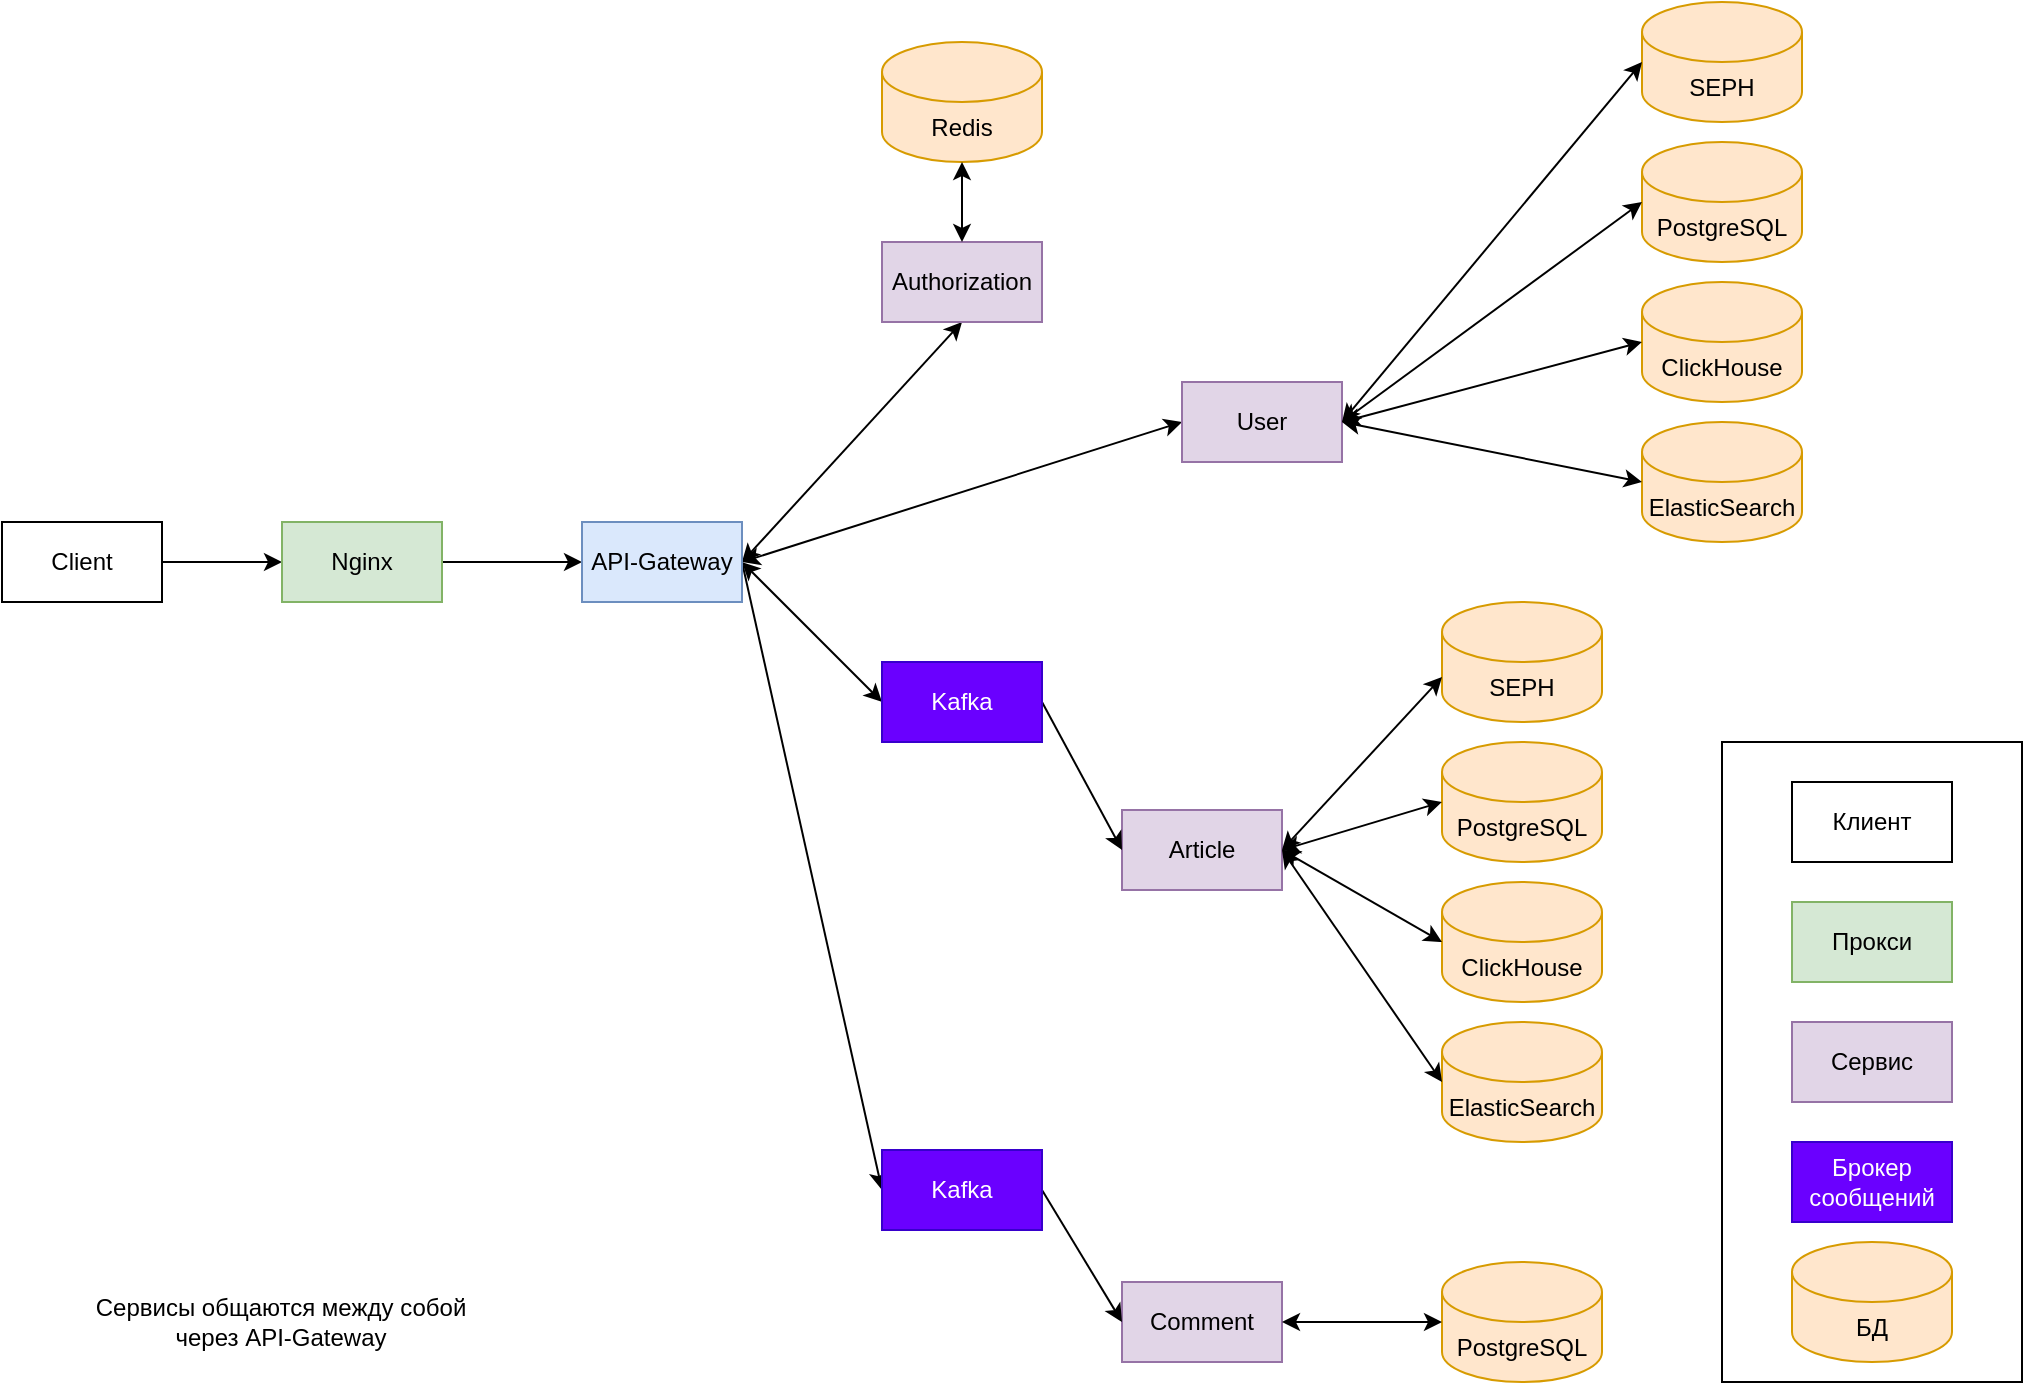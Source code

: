 <mxfile version="24.2.7" type="device">
  <diagram name="Страница — 1" id="rqmOK1oUs_pi4lcDRMpR">
    <mxGraphModel dx="1178" dy="2509" grid="1" gridSize="10" guides="1" tooltips="1" connect="1" arrows="1" fold="1" page="1" pageScale="1" pageWidth="827" pageHeight="1169" math="0" shadow="0">
      <root>
        <mxCell id="0" />
        <mxCell id="1" parent="0" />
        <mxCell id="XhIX_q-l0Xh5XN9vXRnJ-45" value="" style="rounded=0;whiteSpace=wrap;html=1;fillColor=none;" vertex="1" parent="1">
          <mxGeometry x="1030" y="340" width="150" height="320" as="geometry" />
        </mxCell>
        <mxCell id="XhIX_q-l0Xh5XN9vXRnJ-8" style="edgeStyle=orthogonalEdgeStyle;rounded=0;orthogonalLoop=1;jettySize=auto;html=1;exitX=1;exitY=0.5;exitDx=0;exitDy=0;entryX=0;entryY=0.5;entryDx=0;entryDy=0;" edge="1" parent="1" source="XhIX_q-l0Xh5XN9vXRnJ-1" target="XhIX_q-l0Xh5XN9vXRnJ-2">
          <mxGeometry relative="1" as="geometry" />
        </mxCell>
        <mxCell id="XhIX_q-l0Xh5XN9vXRnJ-1" value="Client" style="rounded=0;whiteSpace=wrap;html=1;" vertex="1" parent="1">
          <mxGeometry x="170" y="230" width="80" height="40" as="geometry" />
        </mxCell>
        <mxCell id="XhIX_q-l0Xh5XN9vXRnJ-9" style="edgeStyle=orthogonalEdgeStyle;rounded=0;orthogonalLoop=1;jettySize=auto;html=1;exitX=1;exitY=0.5;exitDx=0;exitDy=0;" edge="1" parent="1" source="XhIX_q-l0Xh5XN9vXRnJ-2" target="XhIX_q-l0Xh5XN9vXRnJ-3">
          <mxGeometry relative="1" as="geometry" />
        </mxCell>
        <mxCell id="XhIX_q-l0Xh5XN9vXRnJ-2" value="Nginx" style="rounded=0;whiteSpace=wrap;html=1;fillColor=#d5e8d4;strokeColor=#82b366;" vertex="1" parent="1">
          <mxGeometry x="310" y="230" width="80" height="40" as="geometry" />
        </mxCell>
        <mxCell id="XhIX_q-l0Xh5XN9vXRnJ-10" style="rounded=0;orthogonalLoop=1;jettySize=auto;html=1;exitX=1;exitY=0.5;exitDx=0;exitDy=0;entryX=0.5;entryY=1;entryDx=0;entryDy=0;startArrow=classic;startFill=1;" edge="1" parent="1" source="XhIX_q-l0Xh5XN9vXRnJ-3" target="XhIX_q-l0Xh5XN9vXRnJ-4">
          <mxGeometry relative="1" as="geometry" />
        </mxCell>
        <mxCell id="XhIX_q-l0Xh5XN9vXRnJ-13" style="rounded=0;orthogonalLoop=1;jettySize=auto;html=1;exitX=1;exitY=0.5;exitDx=0;exitDy=0;entryX=0;entryY=0.5;entryDx=0;entryDy=0;startArrow=classic;startFill=1;" edge="1" parent="1" source="XhIX_q-l0Xh5XN9vXRnJ-3" target="XhIX_q-l0Xh5XN9vXRnJ-12">
          <mxGeometry relative="1" as="geometry" />
        </mxCell>
        <mxCell id="XhIX_q-l0Xh5XN9vXRnJ-22" style="rounded=0;orthogonalLoop=1;jettySize=auto;html=1;exitX=1;exitY=0.5;exitDx=0;exitDy=0;entryX=0;entryY=0.5;entryDx=0;entryDy=0;startArrow=classic;startFill=1;" edge="1" parent="1" source="XhIX_q-l0Xh5XN9vXRnJ-3" target="XhIX_q-l0Xh5XN9vXRnJ-20">
          <mxGeometry relative="1" as="geometry" />
        </mxCell>
        <mxCell id="XhIX_q-l0Xh5XN9vXRnJ-30" style="rounded=0;orthogonalLoop=1;jettySize=auto;html=1;exitX=1;exitY=0.5;exitDx=0;exitDy=0;entryX=0;entryY=0.5;entryDx=0;entryDy=0;" edge="1" parent="1" source="XhIX_q-l0Xh5XN9vXRnJ-3" target="XhIX_q-l0Xh5XN9vXRnJ-21">
          <mxGeometry relative="1" as="geometry" />
        </mxCell>
        <mxCell id="XhIX_q-l0Xh5XN9vXRnJ-3" value="API-Gateway" style="rounded=0;whiteSpace=wrap;html=1;fillColor=#dae8fc;strokeColor=#6c8ebf;" vertex="1" parent="1">
          <mxGeometry x="460" y="230" width="80" height="40" as="geometry" />
        </mxCell>
        <mxCell id="XhIX_q-l0Xh5XN9vXRnJ-4" value="Authorization" style="rounded=0;whiteSpace=wrap;html=1;fillColor=#e1d5e7;strokeColor=#9673a6;" vertex="1" parent="1">
          <mxGeometry x="610" y="90" width="80" height="40" as="geometry" />
        </mxCell>
        <mxCell id="XhIX_q-l0Xh5XN9vXRnJ-5" value="Article" style="rounded=0;whiteSpace=wrap;html=1;fillColor=#e1d5e7;strokeColor=#9673a6;" vertex="1" parent="1">
          <mxGeometry x="730" y="374" width="80" height="40" as="geometry" />
        </mxCell>
        <mxCell id="XhIX_q-l0Xh5XN9vXRnJ-6" value="Comment" style="rounded=0;whiteSpace=wrap;html=1;fillColor=#e1d5e7;strokeColor=#9673a6;" vertex="1" parent="1">
          <mxGeometry x="730" y="610" width="80" height="40" as="geometry" />
        </mxCell>
        <mxCell id="XhIX_q-l0Xh5XN9vXRnJ-7" value="Redis" style="shape=cylinder3;whiteSpace=wrap;html=1;boundedLbl=1;backgroundOutline=1;size=15;fillColor=#ffe6cc;strokeColor=#d79b00;" vertex="1" parent="1">
          <mxGeometry x="610" y="-10" width="80" height="60" as="geometry" />
        </mxCell>
        <mxCell id="XhIX_q-l0Xh5XN9vXRnJ-11" style="edgeStyle=orthogonalEdgeStyle;rounded=0;orthogonalLoop=1;jettySize=auto;html=1;exitX=0.5;exitY=0;exitDx=0;exitDy=0;entryX=0.5;entryY=1;entryDx=0;entryDy=0;entryPerimeter=0;startArrow=classic;startFill=1;" edge="1" parent="1" source="XhIX_q-l0Xh5XN9vXRnJ-4" target="XhIX_q-l0Xh5XN9vXRnJ-7">
          <mxGeometry relative="1" as="geometry" />
        </mxCell>
        <mxCell id="XhIX_q-l0Xh5XN9vXRnJ-12" value="User" style="rounded=0;whiteSpace=wrap;html=1;fillColor=#e1d5e7;strokeColor=#9673a6;" vertex="1" parent="1">
          <mxGeometry x="760" y="160" width="80" height="40" as="geometry" />
        </mxCell>
        <mxCell id="XhIX_q-l0Xh5XN9vXRnJ-14" value="PostgreSQL" style="shape=cylinder3;whiteSpace=wrap;html=1;boundedLbl=1;backgroundOutline=1;size=15;fillColor=#ffe6cc;strokeColor=#d79b00;" vertex="1" parent="1">
          <mxGeometry x="990" y="40" width="80" height="60" as="geometry" />
        </mxCell>
        <mxCell id="XhIX_q-l0Xh5XN9vXRnJ-15" value="ClickHouse" style="shape=cylinder3;whiteSpace=wrap;html=1;boundedLbl=1;backgroundOutline=1;size=15;fillColor=#ffe6cc;strokeColor=#d79b00;" vertex="1" parent="1">
          <mxGeometry x="990" y="110" width="80" height="60" as="geometry" />
        </mxCell>
        <mxCell id="XhIX_q-l0Xh5XN9vXRnJ-16" value="ElasticSearch" style="shape=cylinder3;whiteSpace=wrap;html=1;boundedLbl=1;backgroundOutline=1;size=15;fillColor=#ffe6cc;strokeColor=#d79b00;" vertex="1" parent="1">
          <mxGeometry x="990" y="180" width="80" height="60" as="geometry" />
        </mxCell>
        <mxCell id="XhIX_q-l0Xh5XN9vXRnJ-17" style="rounded=0;orthogonalLoop=1;jettySize=auto;html=1;exitX=1;exitY=0.5;exitDx=0;exitDy=0;entryX=0;entryY=0.5;entryDx=0;entryDy=0;entryPerimeter=0;startArrow=classic;startFill=1;" edge="1" parent="1" source="XhIX_q-l0Xh5XN9vXRnJ-12" target="XhIX_q-l0Xh5XN9vXRnJ-14">
          <mxGeometry relative="1" as="geometry" />
        </mxCell>
        <mxCell id="XhIX_q-l0Xh5XN9vXRnJ-18" style="rounded=0;orthogonalLoop=1;jettySize=auto;html=1;exitX=1;exitY=0.5;exitDx=0;exitDy=0;entryX=0;entryY=0.5;entryDx=0;entryDy=0;entryPerimeter=0;startArrow=classic;startFill=1;" edge="1" parent="1" source="XhIX_q-l0Xh5XN9vXRnJ-12" target="XhIX_q-l0Xh5XN9vXRnJ-15">
          <mxGeometry relative="1" as="geometry" />
        </mxCell>
        <mxCell id="XhIX_q-l0Xh5XN9vXRnJ-19" style="rounded=0;orthogonalLoop=1;jettySize=auto;html=1;exitX=1;exitY=0.5;exitDx=0;exitDy=0;entryX=0;entryY=0.5;entryDx=0;entryDy=0;entryPerimeter=0;startArrow=classic;startFill=1;" edge="1" parent="1" source="XhIX_q-l0Xh5XN9vXRnJ-12" target="XhIX_q-l0Xh5XN9vXRnJ-16">
          <mxGeometry relative="1" as="geometry" />
        </mxCell>
        <mxCell id="XhIX_q-l0Xh5XN9vXRnJ-23" style="rounded=0;orthogonalLoop=1;jettySize=auto;html=1;exitX=1;exitY=0.5;exitDx=0;exitDy=0;entryX=0;entryY=0.5;entryDx=0;entryDy=0;" edge="1" parent="1" source="XhIX_q-l0Xh5XN9vXRnJ-20" target="XhIX_q-l0Xh5XN9vXRnJ-5">
          <mxGeometry relative="1" as="geometry" />
        </mxCell>
        <mxCell id="XhIX_q-l0Xh5XN9vXRnJ-20" value="Kafka" style="rounded=0;whiteSpace=wrap;html=1;fillColor=#6a00ff;strokeColor=#3700CC;fontColor=#ffffff;" vertex="1" parent="1">
          <mxGeometry x="610" y="300" width="80" height="40" as="geometry" />
        </mxCell>
        <mxCell id="XhIX_q-l0Xh5XN9vXRnJ-31" style="rounded=0;orthogonalLoop=1;jettySize=auto;html=1;exitX=1;exitY=0.5;exitDx=0;exitDy=0;entryX=0;entryY=0.5;entryDx=0;entryDy=0;" edge="1" parent="1" source="XhIX_q-l0Xh5XN9vXRnJ-21" target="XhIX_q-l0Xh5XN9vXRnJ-6">
          <mxGeometry relative="1" as="geometry" />
        </mxCell>
        <mxCell id="XhIX_q-l0Xh5XN9vXRnJ-21" value="Kafka" style="rounded=0;whiteSpace=wrap;html=1;fillColor=#6a00ff;strokeColor=#3700CC;fontColor=#ffffff;" vertex="1" parent="1">
          <mxGeometry x="610" y="544" width="80" height="40" as="geometry" />
        </mxCell>
        <mxCell id="XhIX_q-l0Xh5XN9vXRnJ-24" value="PostgreSQL" style="shape=cylinder3;whiteSpace=wrap;html=1;boundedLbl=1;backgroundOutline=1;size=15;fillColor=#ffe6cc;strokeColor=#d79b00;" vertex="1" parent="1">
          <mxGeometry x="890" y="340" width="80" height="60" as="geometry" />
        </mxCell>
        <mxCell id="XhIX_q-l0Xh5XN9vXRnJ-25" value="ClickHouse" style="shape=cylinder3;whiteSpace=wrap;html=1;boundedLbl=1;backgroundOutline=1;size=15;fillColor=#ffe6cc;strokeColor=#d79b00;" vertex="1" parent="1">
          <mxGeometry x="890" y="410" width="80" height="60" as="geometry" />
        </mxCell>
        <mxCell id="XhIX_q-l0Xh5XN9vXRnJ-26" value="ElasticSearch" style="shape=cylinder3;whiteSpace=wrap;html=1;boundedLbl=1;backgroundOutline=1;size=15;fillColor=#ffe6cc;strokeColor=#d79b00;" vertex="1" parent="1">
          <mxGeometry x="890" y="480" width="80" height="60" as="geometry" />
        </mxCell>
        <mxCell id="XhIX_q-l0Xh5XN9vXRnJ-32" value="PostgreSQL" style="shape=cylinder3;whiteSpace=wrap;html=1;boundedLbl=1;backgroundOutline=1;size=15;fillColor=#ffe6cc;strokeColor=#d79b00;" vertex="1" parent="1">
          <mxGeometry x="890" y="600" width="80" height="60" as="geometry" />
        </mxCell>
        <mxCell id="XhIX_q-l0Xh5XN9vXRnJ-33" style="rounded=0;orthogonalLoop=1;jettySize=auto;html=1;exitX=1;exitY=0.5;exitDx=0;exitDy=0;entryX=0;entryY=0.5;entryDx=0;entryDy=0;entryPerimeter=0;startArrow=classic;startFill=1;" edge="1" parent="1" source="XhIX_q-l0Xh5XN9vXRnJ-6" target="XhIX_q-l0Xh5XN9vXRnJ-32">
          <mxGeometry relative="1" as="geometry" />
        </mxCell>
        <mxCell id="XhIX_q-l0Xh5XN9vXRnJ-34" value="SEPH" style="shape=cylinder3;whiteSpace=wrap;html=1;boundedLbl=1;backgroundOutline=1;size=15;fillColor=#ffe6cc;strokeColor=#d79b00;" vertex="1" parent="1">
          <mxGeometry x="990" y="-30" width="80" height="60" as="geometry" />
        </mxCell>
        <mxCell id="XhIX_q-l0Xh5XN9vXRnJ-35" style="rounded=0;orthogonalLoop=1;jettySize=auto;html=1;exitX=1;exitY=0.5;exitDx=0;exitDy=0;entryX=0;entryY=0.5;entryDx=0;entryDy=0;entryPerimeter=0;startArrow=classic;startFill=1;" edge="1" parent="1" source="XhIX_q-l0Xh5XN9vXRnJ-12" target="XhIX_q-l0Xh5XN9vXRnJ-34">
          <mxGeometry relative="1" as="geometry" />
        </mxCell>
        <mxCell id="XhIX_q-l0Xh5XN9vXRnJ-36" value="SEPH" style="shape=cylinder3;whiteSpace=wrap;html=1;boundedLbl=1;backgroundOutline=1;size=15;fillColor=#ffe6cc;strokeColor=#d79b00;" vertex="1" parent="1">
          <mxGeometry x="890" y="270" width="80" height="60" as="geometry" />
        </mxCell>
        <mxCell id="XhIX_q-l0Xh5XN9vXRnJ-37" style="edgeStyle=orthogonalEdgeStyle;rounded=0;orthogonalLoop=1;jettySize=auto;html=1;exitX=0.5;exitY=1;exitDx=0;exitDy=0;" edge="1" parent="1" source="XhIX_q-l0Xh5XN9vXRnJ-5" target="XhIX_q-l0Xh5XN9vXRnJ-5">
          <mxGeometry relative="1" as="geometry" />
        </mxCell>
        <mxCell id="XhIX_q-l0Xh5XN9vXRnJ-38" style="rounded=0;orthogonalLoop=1;jettySize=auto;html=1;exitX=1;exitY=0.5;exitDx=0;exitDy=0;entryX=0;entryY=0;entryDx=0;entryDy=37.5;entryPerimeter=0;startArrow=classic;startFill=1;" edge="1" parent="1" source="XhIX_q-l0Xh5XN9vXRnJ-5" target="XhIX_q-l0Xh5XN9vXRnJ-36">
          <mxGeometry relative="1" as="geometry" />
        </mxCell>
        <mxCell id="XhIX_q-l0Xh5XN9vXRnJ-39" style="rounded=0;orthogonalLoop=1;jettySize=auto;html=1;exitX=1;exitY=0.5;exitDx=0;exitDy=0;entryX=0;entryY=0.5;entryDx=0;entryDy=0;entryPerimeter=0;startArrow=classic;startFill=1;" edge="1" parent="1" source="XhIX_q-l0Xh5XN9vXRnJ-5" target="XhIX_q-l0Xh5XN9vXRnJ-24">
          <mxGeometry relative="1" as="geometry" />
        </mxCell>
        <mxCell id="XhIX_q-l0Xh5XN9vXRnJ-40" style="rounded=0;orthogonalLoop=1;jettySize=auto;html=1;exitX=1;exitY=0.5;exitDx=0;exitDy=0;entryX=0;entryY=0.5;entryDx=0;entryDy=0;entryPerimeter=0;startArrow=classic;startFill=1;" edge="1" parent="1" source="XhIX_q-l0Xh5XN9vXRnJ-5" target="XhIX_q-l0Xh5XN9vXRnJ-25">
          <mxGeometry relative="1" as="geometry" />
        </mxCell>
        <mxCell id="XhIX_q-l0Xh5XN9vXRnJ-41" style="rounded=0;orthogonalLoop=1;jettySize=auto;html=1;exitX=1;exitY=0.5;exitDx=0;exitDy=0;entryX=0;entryY=0.5;entryDx=0;entryDy=0;entryPerimeter=0;startArrow=classic;startFill=1;" edge="1" parent="1" source="XhIX_q-l0Xh5XN9vXRnJ-5" target="XhIX_q-l0Xh5XN9vXRnJ-26">
          <mxGeometry relative="1" as="geometry" />
        </mxCell>
        <mxCell id="XhIX_q-l0Xh5XN9vXRnJ-42" value="Сервисы общаются между собой&lt;div&gt;через&amp;nbsp;&lt;span style=&quot;text-wrap: wrap;&quot;&gt;API-Gateway&lt;/span&gt;&lt;/div&gt;" style="text;html=1;align=center;verticalAlign=middle;resizable=0;points=[];autosize=1;strokeColor=none;fillColor=none;" vertex="1" parent="1">
          <mxGeometry x="204" y="610" width="210" height="40" as="geometry" />
        </mxCell>
        <mxCell id="XhIX_q-l0Xh5XN9vXRnJ-44" value="Клиент" style="rounded=0;whiteSpace=wrap;html=1;" vertex="1" parent="1">
          <mxGeometry x="1065" y="360" width="80" height="40" as="geometry" />
        </mxCell>
        <mxCell id="XhIX_q-l0Xh5XN9vXRnJ-47" value="Прокси" style="rounded=0;whiteSpace=wrap;html=1;fillColor=#d5e8d4;strokeColor=#82b366;" vertex="1" parent="1">
          <mxGeometry x="1065" y="420" width="80" height="40" as="geometry" />
        </mxCell>
        <mxCell id="XhIX_q-l0Xh5XN9vXRnJ-48" value="Сервис" style="rounded=0;whiteSpace=wrap;html=1;fillColor=#e1d5e7;strokeColor=#9673a6;" vertex="1" parent="1">
          <mxGeometry x="1065" y="480" width="80" height="40" as="geometry" />
        </mxCell>
        <mxCell id="XhIX_q-l0Xh5XN9vXRnJ-50" value="Брокер сообщений" style="rounded=0;whiteSpace=wrap;html=1;fillColor=#6a00ff;strokeColor=#3700CC;fontColor=#ffffff;" vertex="1" parent="1">
          <mxGeometry x="1065" y="540" width="80" height="40" as="geometry" />
        </mxCell>
        <mxCell id="XhIX_q-l0Xh5XN9vXRnJ-51" value="БД" style="shape=cylinder3;whiteSpace=wrap;html=1;boundedLbl=1;backgroundOutline=1;size=15;fillColor=#ffe6cc;strokeColor=#d79b00;" vertex="1" parent="1">
          <mxGeometry x="1065" y="590" width="80" height="60" as="geometry" />
        </mxCell>
      </root>
    </mxGraphModel>
  </diagram>
</mxfile>

